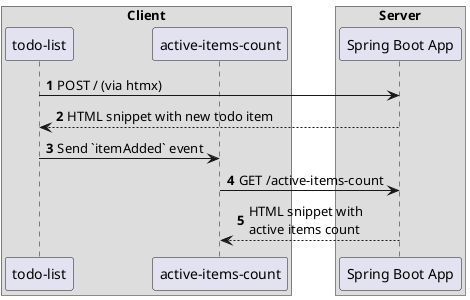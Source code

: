 @startuml
'https://plantuml.com/sequence-diagram

autonumber

box Client
participant "todo-list" as T
participant "active-items-count" as C
end box
box Server
participant "Spring Boot App" as S
end box

T -> S: POST / (via htmx)
S --> T: HTML snippet with new todo item

T -> C: Send `itemAdded` event
C -> S: GET /active-items-count
S --> C: HTML snippet with \nactive items count
@enduml

